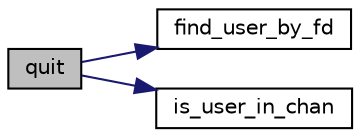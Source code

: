 digraph "quit"
{
  edge [fontname="Helvetica",fontsize="10",labelfontname="Helvetica",labelfontsize="10"];
  node [fontname="Helvetica",fontsize="10",shape=record];
  rankdir="LR";
  Node296 [label="quit",height=0.2,width=0.4,color="black", fillcolor="grey75", style="filled", fontcolor="black"];
  Node296 -> Node297 [color="midnightblue",fontsize="10",style="solid",fontname="Helvetica"];
  Node297 [label="find_user_by_fd",height=0.2,width=0.4,color="black", fillcolor="white", style="filled",URL="$lists__finders_8c.html#a0195cd48a4c52a9624a811825cef8afb"];
  Node296 -> Node298 [color="midnightblue",fontsize="10",style="solid",fontname="Helvetica"];
  Node298 [label="is_user_in_chan",height=0.2,width=0.4,color="black", fillcolor="white", style="filled",URL="$lists__finders_8c.html#a89a3ecace723ab3c2e85b151eb031dc7"];
}
